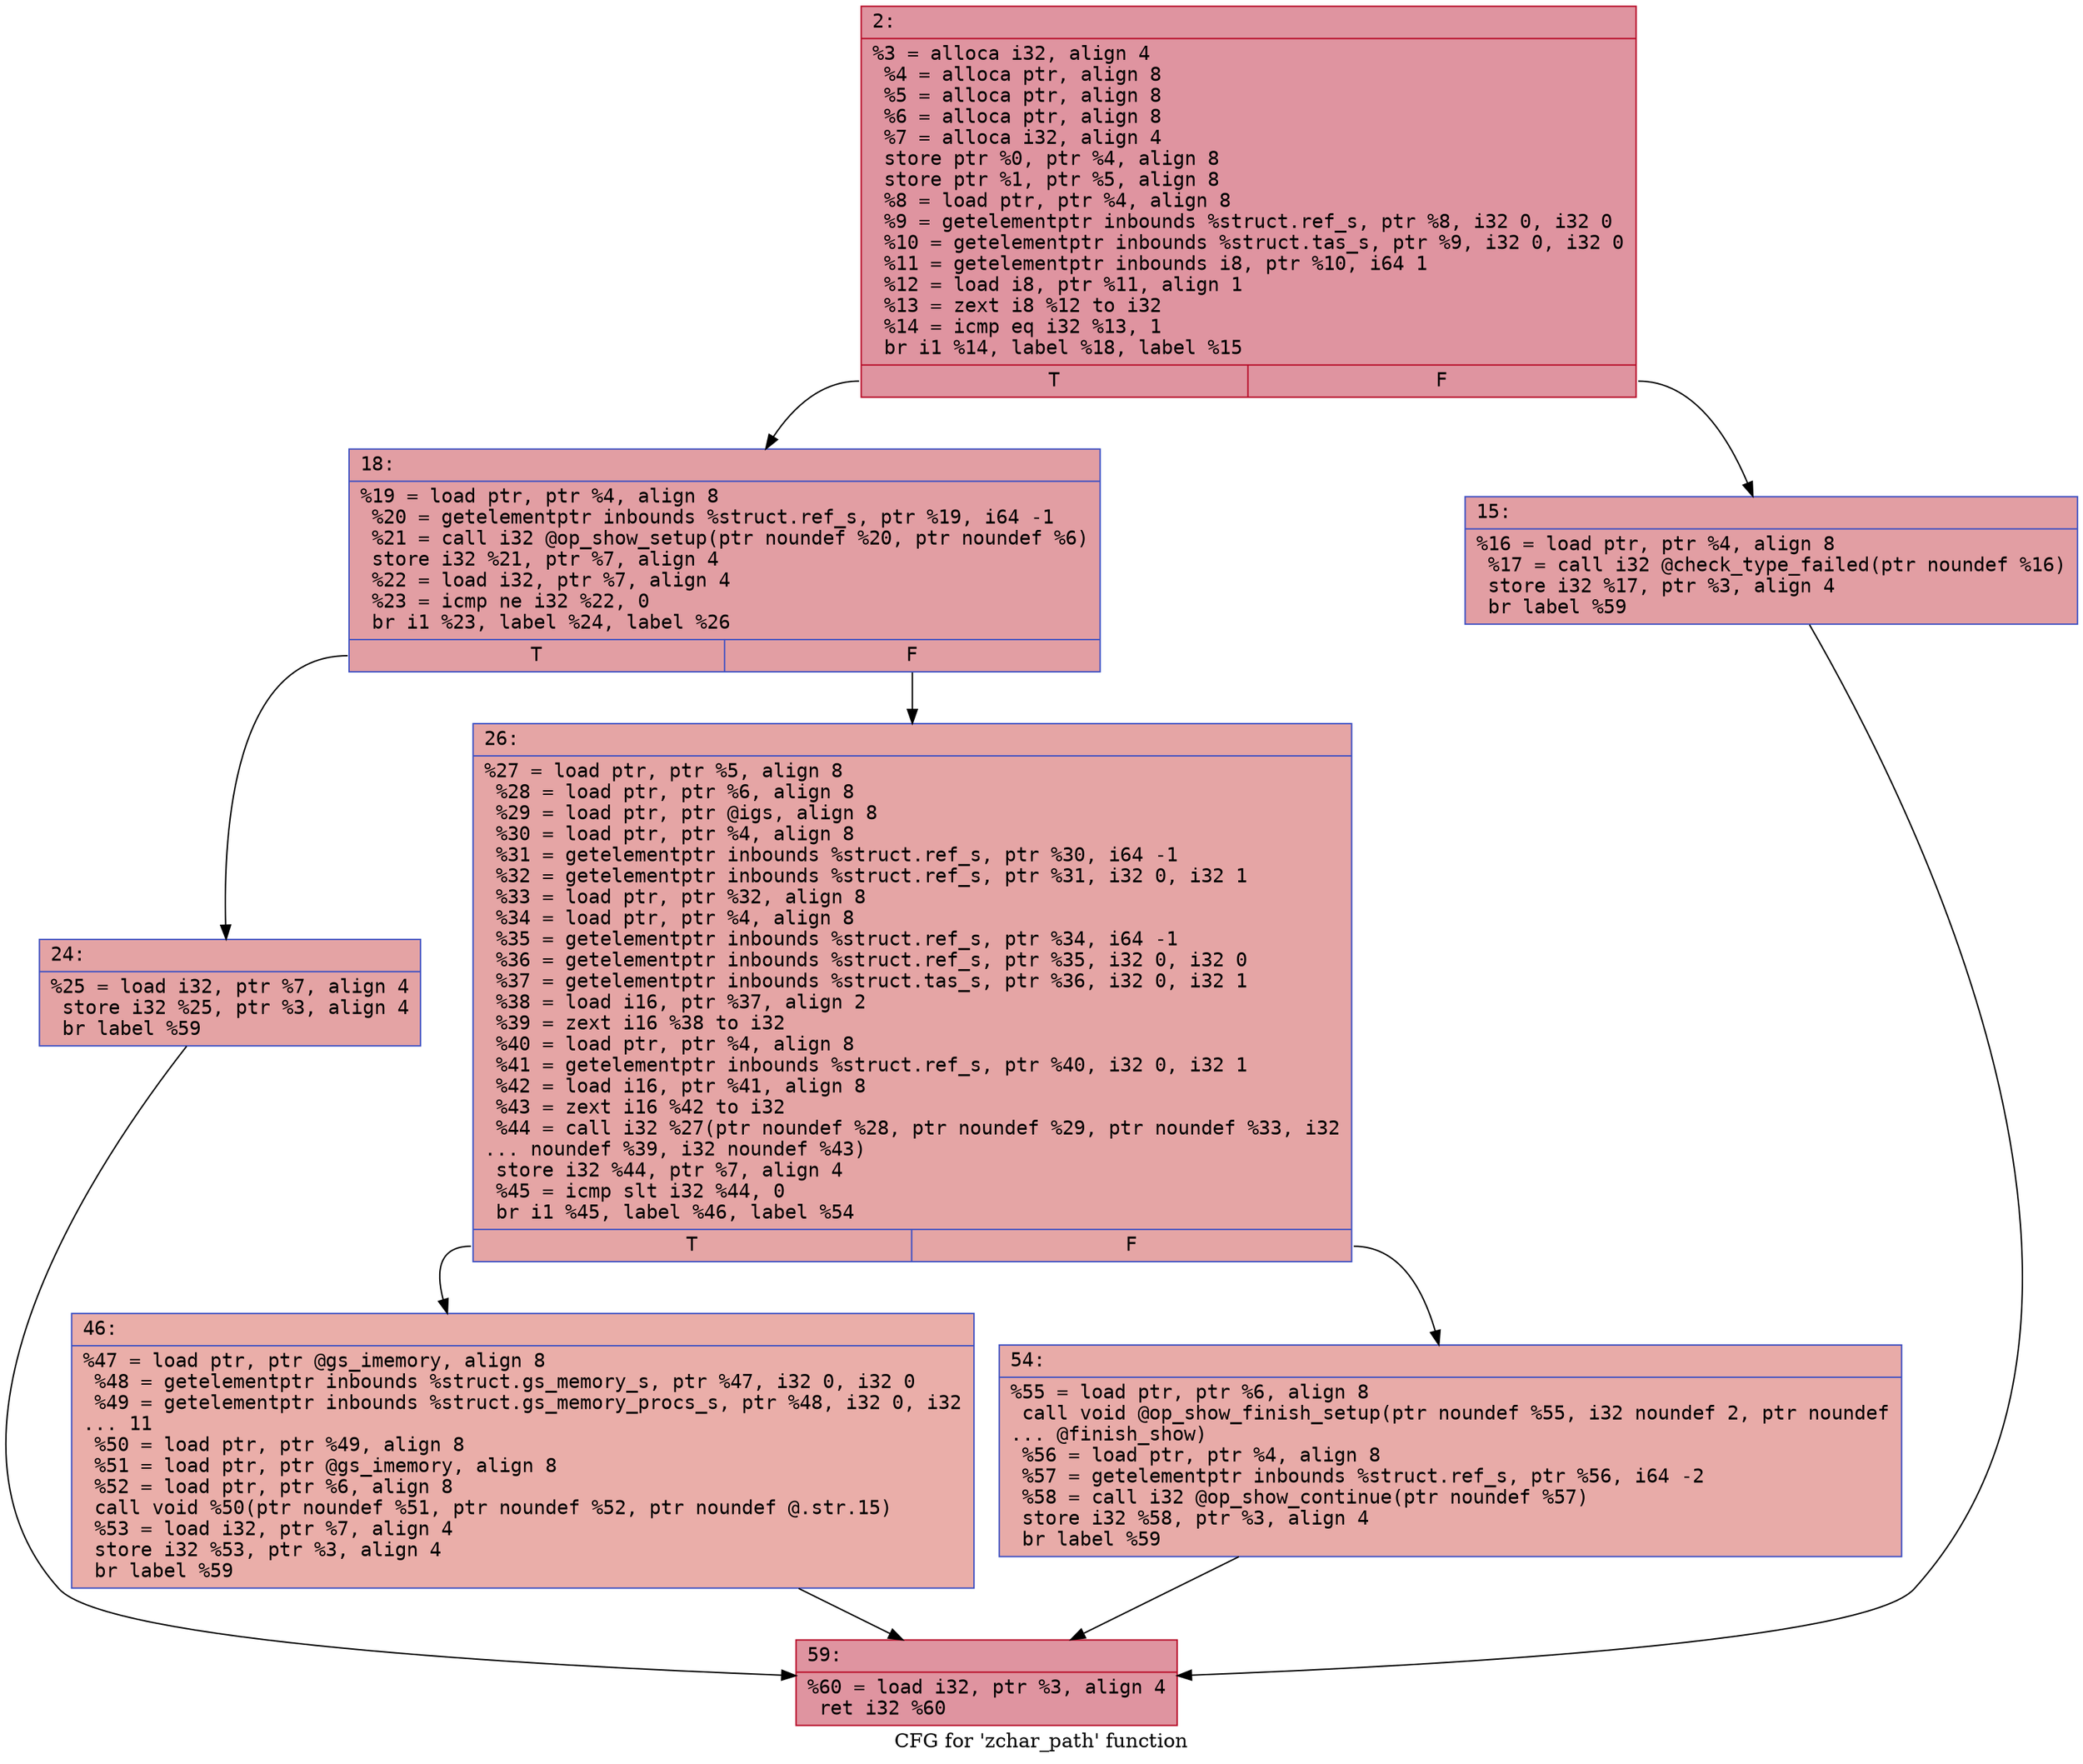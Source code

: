 digraph "CFG for 'zchar_path' function" {
	label="CFG for 'zchar_path' function";

	Node0x600003fb77f0 [shape=record,color="#b70d28ff", style=filled, fillcolor="#b70d2870" fontname="Courier",label="{2:\l|  %3 = alloca i32, align 4\l  %4 = alloca ptr, align 8\l  %5 = alloca ptr, align 8\l  %6 = alloca ptr, align 8\l  %7 = alloca i32, align 4\l  store ptr %0, ptr %4, align 8\l  store ptr %1, ptr %5, align 8\l  %8 = load ptr, ptr %4, align 8\l  %9 = getelementptr inbounds %struct.ref_s, ptr %8, i32 0, i32 0\l  %10 = getelementptr inbounds %struct.tas_s, ptr %9, i32 0, i32 0\l  %11 = getelementptr inbounds i8, ptr %10, i64 1\l  %12 = load i8, ptr %11, align 1\l  %13 = zext i8 %12 to i32\l  %14 = icmp eq i32 %13, 1\l  br i1 %14, label %18, label %15\l|{<s0>T|<s1>F}}"];
	Node0x600003fb77f0:s0 -> Node0x600003fb7890[tooltip="2 -> 18\nProbability 50.00%" ];
	Node0x600003fb77f0:s1 -> Node0x600003fb7840[tooltip="2 -> 15\nProbability 50.00%" ];
	Node0x600003fb7840 [shape=record,color="#3d50c3ff", style=filled, fillcolor="#be242e70" fontname="Courier",label="{15:\l|  %16 = load ptr, ptr %4, align 8\l  %17 = call i32 @check_type_failed(ptr noundef %16)\l  store i32 %17, ptr %3, align 4\l  br label %59\l}"];
	Node0x600003fb7840 -> Node0x600003fb7a20[tooltip="15 -> 59\nProbability 100.00%" ];
	Node0x600003fb7890 [shape=record,color="#3d50c3ff", style=filled, fillcolor="#be242e70" fontname="Courier",label="{18:\l|  %19 = load ptr, ptr %4, align 8\l  %20 = getelementptr inbounds %struct.ref_s, ptr %19, i64 -1\l  %21 = call i32 @op_show_setup(ptr noundef %20, ptr noundef %6)\l  store i32 %21, ptr %7, align 4\l  %22 = load i32, ptr %7, align 4\l  %23 = icmp ne i32 %22, 0\l  br i1 %23, label %24, label %26\l|{<s0>T|<s1>F}}"];
	Node0x600003fb7890:s0 -> Node0x600003fb78e0[tooltip="18 -> 24\nProbability 62.50%" ];
	Node0x600003fb7890:s1 -> Node0x600003fb7930[tooltip="18 -> 26\nProbability 37.50%" ];
	Node0x600003fb78e0 [shape=record,color="#3d50c3ff", style=filled, fillcolor="#c32e3170" fontname="Courier",label="{24:\l|  %25 = load i32, ptr %7, align 4\l  store i32 %25, ptr %3, align 4\l  br label %59\l}"];
	Node0x600003fb78e0 -> Node0x600003fb7a20[tooltip="24 -> 59\nProbability 100.00%" ];
	Node0x600003fb7930 [shape=record,color="#3d50c3ff", style=filled, fillcolor="#c5333470" fontname="Courier",label="{26:\l|  %27 = load ptr, ptr %5, align 8\l  %28 = load ptr, ptr %6, align 8\l  %29 = load ptr, ptr @igs, align 8\l  %30 = load ptr, ptr %4, align 8\l  %31 = getelementptr inbounds %struct.ref_s, ptr %30, i64 -1\l  %32 = getelementptr inbounds %struct.ref_s, ptr %31, i32 0, i32 1\l  %33 = load ptr, ptr %32, align 8\l  %34 = load ptr, ptr %4, align 8\l  %35 = getelementptr inbounds %struct.ref_s, ptr %34, i64 -1\l  %36 = getelementptr inbounds %struct.ref_s, ptr %35, i32 0, i32 0\l  %37 = getelementptr inbounds %struct.tas_s, ptr %36, i32 0, i32 1\l  %38 = load i16, ptr %37, align 2\l  %39 = zext i16 %38 to i32\l  %40 = load ptr, ptr %4, align 8\l  %41 = getelementptr inbounds %struct.ref_s, ptr %40, i32 0, i32 1\l  %42 = load i16, ptr %41, align 8\l  %43 = zext i16 %42 to i32\l  %44 = call i32 %27(ptr noundef %28, ptr noundef %29, ptr noundef %33, i32\l... noundef %39, i32 noundef %43)\l  store i32 %44, ptr %7, align 4\l  %45 = icmp slt i32 %44, 0\l  br i1 %45, label %46, label %54\l|{<s0>T|<s1>F}}"];
	Node0x600003fb7930:s0 -> Node0x600003fb7980[tooltip="26 -> 46\nProbability 37.50%" ];
	Node0x600003fb7930:s1 -> Node0x600003fb79d0[tooltip="26 -> 54\nProbability 62.50%" ];
	Node0x600003fb7980 [shape=record,color="#3d50c3ff", style=filled, fillcolor="#d0473d70" fontname="Courier",label="{46:\l|  %47 = load ptr, ptr @gs_imemory, align 8\l  %48 = getelementptr inbounds %struct.gs_memory_s, ptr %47, i32 0, i32 0\l  %49 = getelementptr inbounds %struct.gs_memory_procs_s, ptr %48, i32 0, i32\l... 11\l  %50 = load ptr, ptr %49, align 8\l  %51 = load ptr, ptr @gs_imemory, align 8\l  %52 = load ptr, ptr %6, align 8\l  call void %50(ptr noundef %51, ptr noundef %52, ptr noundef @.str.15)\l  %53 = load i32, ptr %7, align 4\l  store i32 %53, ptr %3, align 4\l  br label %59\l}"];
	Node0x600003fb7980 -> Node0x600003fb7a20[tooltip="46 -> 59\nProbability 100.00%" ];
	Node0x600003fb79d0 [shape=record,color="#3d50c3ff", style=filled, fillcolor="#cc403a70" fontname="Courier",label="{54:\l|  %55 = load ptr, ptr %6, align 8\l  call void @op_show_finish_setup(ptr noundef %55, i32 noundef 2, ptr noundef\l... @finish_show)\l  %56 = load ptr, ptr %4, align 8\l  %57 = getelementptr inbounds %struct.ref_s, ptr %56, i64 -2\l  %58 = call i32 @op_show_continue(ptr noundef %57)\l  store i32 %58, ptr %3, align 4\l  br label %59\l}"];
	Node0x600003fb79d0 -> Node0x600003fb7a20[tooltip="54 -> 59\nProbability 100.00%" ];
	Node0x600003fb7a20 [shape=record,color="#b70d28ff", style=filled, fillcolor="#b70d2870" fontname="Courier",label="{59:\l|  %60 = load i32, ptr %3, align 4\l  ret i32 %60\l}"];
}
